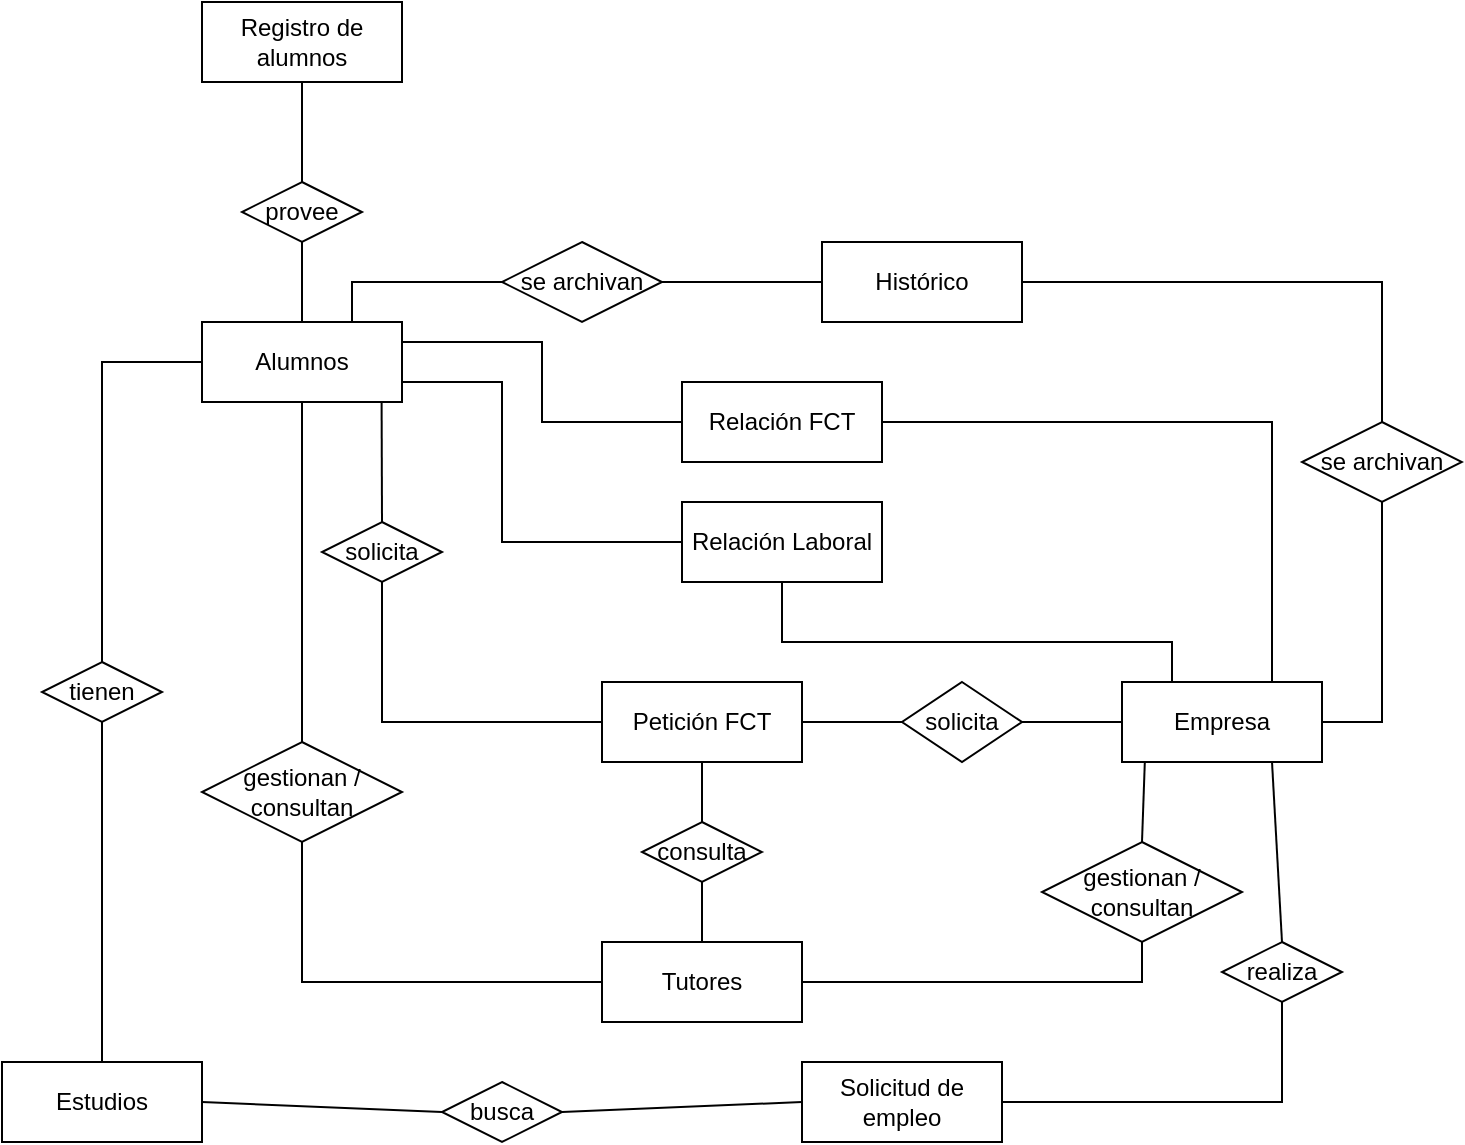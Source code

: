 <mxfile version="22.1.18" type="device">
  <diagram id="R2lEEEUBdFMjLlhIrx00" name="Page-1">
    <mxGraphModel dx="1581" dy="970" grid="1" gridSize="10" guides="0" tooltips="1" connect="1" arrows="1" fold="1" page="1" pageScale="1" pageWidth="291" pageHeight="413" math="0" shadow="0" extFonts="Permanent Marker^https://fonts.googleapis.com/css?family=Permanent+Marker">
      <root>
        <mxCell id="0" />
        <mxCell id="1" parent="0" />
        <mxCell id="6Lz6aEb2j4bTtcunXrUy-1" value="Registro de alumnos" style="whiteSpace=wrap;html=1;align=center;" parent="1" vertex="1">
          <mxGeometry x="50" y="-270" width="100" height="40" as="geometry" />
        </mxCell>
        <mxCell id="6Lz6aEb2j4bTtcunXrUy-2" value="Alumnos" style="whiteSpace=wrap;html=1;align=center;" parent="1" vertex="1">
          <mxGeometry x="50" y="-110" width="100" height="40" as="geometry" />
        </mxCell>
        <mxCell id="6Lz6aEb2j4bTtcunXrUy-3" value="Estudios" style="whiteSpace=wrap;html=1;align=center;" parent="1" vertex="1">
          <mxGeometry x="-50" y="260" width="100" height="40" as="geometry" />
        </mxCell>
        <mxCell id="6Lz6aEb2j4bTtcunXrUy-4" value="Empresa" style="whiteSpace=wrap;html=1;align=center;" parent="1" vertex="1">
          <mxGeometry x="510" y="70" width="100" height="40" as="geometry" />
        </mxCell>
        <mxCell id="6Lz6aEb2j4bTtcunXrUy-6" value="Histórico" style="whiteSpace=wrap;html=1;align=center;" parent="1" vertex="1">
          <mxGeometry x="360" y="-150" width="100" height="40" as="geometry" />
        </mxCell>
        <mxCell id="6Lz6aEb2j4bTtcunXrUy-7" value="provee" style="shape=rhombus;perimeter=rhombusPerimeter;whiteSpace=wrap;html=1;align=center;" parent="1" vertex="1">
          <mxGeometry x="70" y="-180" width="60" height="30" as="geometry" />
        </mxCell>
        <mxCell id="6Lz6aEb2j4bTtcunXrUy-20" value="" style="endArrow=none;html=1;rounded=0;entryX=0.5;entryY=1;entryDx=0;entryDy=0;exitX=0.5;exitY=0;exitDx=0;exitDy=0;" parent="1" source="6Lz6aEb2j4bTtcunXrUy-2" target="6Lz6aEb2j4bTtcunXrUy-7" edge="1">
          <mxGeometry relative="1" as="geometry">
            <mxPoint x="-120" y="90" as="sourcePoint" />
            <mxPoint x="40" y="90" as="targetPoint" />
          </mxGeometry>
        </mxCell>
        <mxCell id="6Lz6aEb2j4bTtcunXrUy-21" value="" style="endArrow=none;html=1;rounded=0;entryX=0.5;entryY=1;entryDx=0;entryDy=0;exitX=0.5;exitY=0;exitDx=0;exitDy=0;" parent="1" source="6Lz6aEb2j4bTtcunXrUy-7" target="6Lz6aEb2j4bTtcunXrUy-1" edge="1">
          <mxGeometry relative="1" as="geometry">
            <mxPoint x="-195" y="-30" as="sourcePoint" />
            <mxPoint x="-35" y="-30" as="targetPoint" />
          </mxGeometry>
        </mxCell>
        <mxCell id="6Lz6aEb2j4bTtcunXrUy-22" value="tienen" style="shape=rhombus;perimeter=rhombusPerimeter;whiteSpace=wrap;html=1;align=center;" parent="1" vertex="1">
          <mxGeometry x="-30" y="60" width="60" height="30" as="geometry" />
        </mxCell>
        <mxCell id="6Lz6aEb2j4bTtcunXrUy-23" value="" style="endArrow=none;html=1;rounded=0;exitX=0.5;exitY=1;exitDx=0;exitDy=0;entryX=0.5;entryY=0;entryDx=0;entryDy=0;" parent="1" source="6Lz6aEb2j4bTtcunXrUy-22" target="6Lz6aEb2j4bTtcunXrUy-3" edge="1">
          <mxGeometry relative="1" as="geometry">
            <mxPoint x="-220" y="220" as="sourcePoint" />
            <mxPoint x="-60" y="220" as="targetPoint" />
          </mxGeometry>
        </mxCell>
        <mxCell id="6Lz6aEb2j4bTtcunXrUy-24" value="" style="endArrow=none;html=1;rounded=0;entryX=0.5;entryY=0;entryDx=0;entryDy=0;exitX=0;exitY=0.5;exitDx=0;exitDy=0;" parent="1" source="6Lz6aEb2j4bTtcunXrUy-2" target="6Lz6aEb2j4bTtcunXrUy-22" edge="1">
          <mxGeometry relative="1" as="geometry">
            <mxPoint x="80" y="-40" as="sourcePoint" />
            <mxPoint x="100" y="150" as="targetPoint" />
            <Array as="points">
              <mxPoint y="-90" />
            </Array>
          </mxGeometry>
        </mxCell>
        <mxCell id="6Lz6aEb2j4bTtcunXrUy-27" value="solicita" style="shape=rhombus;perimeter=rhombusPerimeter;whiteSpace=wrap;html=1;align=center;" parent="1" vertex="1">
          <mxGeometry x="400" y="70" width="60" height="40" as="geometry" />
        </mxCell>
        <mxCell id="6Lz6aEb2j4bTtcunXrUy-30" value="" style="endArrow=none;html=1;rounded=0;exitX=1;exitY=0.5;exitDx=0;exitDy=0;entryX=0.5;entryY=1;entryDx=0;entryDy=0;" parent="1" source="BJOTVDsz-TMSOWQ9wBwJ-4" target="BJOTVDsz-TMSOWQ9wBwJ-5" edge="1">
          <mxGeometry relative="1" as="geometry">
            <mxPoint x="240" y="269.5" as="sourcePoint" />
            <mxPoint x="580" y="220" as="targetPoint" />
            <Array as="points">
              <mxPoint x="590" y="280" />
            </Array>
          </mxGeometry>
        </mxCell>
        <mxCell id="6Lz6aEb2j4bTtcunXrUy-33" value="gestionan / &lt;br&gt;consultan" style="shape=rhombus;perimeter=rhombusPerimeter;whiteSpace=wrap;html=1;align=center;" parent="1" vertex="1">
          <mxGeometry x="470" y="150" width="100" height="50" as="geometry" />
        </mxCell>
        <mxCell id="6Lz6aEb2j4bTtcunXrUy-36" value="se archivan" style="shape=rhombus;perimeter=rhombusPerimeter;whiteSpace=wrap;html=1;align=center;" parent="1" vertex="1">
          <mxGeometry x="600" y="-60" width="80" height="40" as="geometry" />
        </mxCell>
        <mxCell id="6Lz6aEb2j4bTtcunXrUy-38" value="" style="endArrow=none;html=1;rounded=0;exitX=0.5;exitY=0;exitDx=0;exitDy=0;entryX=1;entryY=0.5;entryDx=0;entryDy=0;" parent="1" source="6Lz6aEb2j4bTtcunXrUy-36" target="6Lz6aEb2j4bTtcunXrUy-6" edge="1">
          <mxGeometry relative="1" as="geometry">
            <mxPoint x="360" as="sourcePoint" />
            <mxPoint x="520" as="targetPoint" />
            <Array as="points">
              <mxPoint x="640" y="-130" />
            </Array>
          </mxGeometry>
        </mxCell>
        <mxCell id="6Lz6aEb2j4bTtcunXrUy-42" value="Petición FCT" style="whiteSpace=wrap;html=1;align=center;" parent="1" vertex="1">
          <mxGeometry x="250" y="70" width="100" height="40" as="geometry" />
        </mxCell>
        <mxCell id="6Lz6aEb2j4bTtcunXrUy-43" value="Tutores" style="whiteSpace=wrap;html=1;align=center;" parent="1" vertex="1">
          <mxGeometry x="250" y="200" width="100" height="40" as="geometry" />
        </mxCell>
        <mxCell id="BJOTVDsz-TMSOWQ9wBwJ-4" value="Solicitud de empleo" style="whiteSpace=wrap;html=1;align=center;" parent="1" vertex="1">
          <mxGeometry x="350" y="260" width="100" height="40" as="geometry" />
        </mxCell>
        <mxCell id="BJOTVDsz-TMSOWQ9wBwJ-5" value="realiza" style="shape=rhombus;perimeter=rhombusPerimeter;whiteSpace=wrap;html=1;align=center;" parent="1" vertex="1">
          <mxGeometry x="560" y="200" width="60" height="30" as="geometry" />
        </mxCell>
        <mxCell id="BJOTVDsz-TMSOWQ9wBwJ-7" value="" style="endArrow=none;html=1;rounded=0;entryX=0.75;entryY=1;entryDx=0;entryDy=0;exitX=0.5;exitY=0;exitDx=0;exitDy=0;" parent="1" source="BJOTVDsz-TMSOWQ9wBwJ-5" target="6Lz6aEb2j4bTtcunXrUy-4" edge="1">
          <mxGeometry relative="1" as="geometry">
            <mxPoint x="490" y="140" as="sourcePoint" />
            <mxPoint x="650" y="140" as="targetPoint" />
          </mxGeometry>
        </mxCell>
        <mxCell id="BJOTVDsz-TMSOWQ9wBwJ-8" value="busca" style="shape=rhombus;perimeter=rhombusPerimeter;whiteSpace=wrap;html=1;align=center;" parent="1" vertex="1">
          <mxGeometry x="170" y="270" width="60" height="30" as="geometry" />
        </mxCell>
        <mxCell id="BJOTVDsz-TMSOWQ9wBwJ-9" value="" style="endArrow=none;html=1;rounded=0;exitX=1;exitY=0.5;exitDx=0;exitDy=0;entryX=0;entryY=0.5;entryDx=0;entryDy=0;" parent="1" source="BJOTVDsz-TMSOWQ9wBwJ-8" target="BJOTVDsz-TMSOWQ9wBwJ-4" edge="1">
          <mxGeometry relative="1" as="geometry">
            <mxPoint x="240" y="220" as="sourcePoint" />
            <mxPoint x="400" y="220" as="targetPoint" />
          </mxGeometry>
        </mxCell>
        <mxCell id="BJOTVDsz-TMSOWQ9wBwJ-10" value="" style="endArrow=none;html=1;rounded=0;exitX=1;exitY=0.5;exitDx=0;exitDy=0;entryX=0;entryY=0.5;entryDx=0;entryDy=0;" parent="1" source="6Lz6aEb2j4bTtcunXrUy-3" target="BJOTVDsz-TMSOWQ9wBwJ-8" edge="1">
          <mxGeometry relative="1" as="geometry">
            <mxPoint x="160" y="200" as="sourcePoint" />
            <mxPoint x="320" y="200" as="targetPoint" />
          </mxGeometry>
        </mxCell>
        <mxCell id="BJOTVDsz-TMSOWQ9wBwJ-12" value="se archivan" style="shape=rhombus;perimeter=rhombusPerimeter;whiteSpace=wrap;html=1;align=center;" parent="1" vertex="1">
          <mxGeometry x="200" y="-150" width="80" height="40" as="geometry" />
        </mxCell>
        <mxCell id="BJOTVDsz-TMSOWQ9wBwJ-14" value="" style="endArrow=none;html=1;rounded=0;exitX=1;exitY=0.5;exitDx=0;exitDy=0;entryX=0;entryY=0.5;entryDx=0;entryDy=0;" parent="1" source="BJOTVDsz-TMSOWQ9wBwJ-12" target="6Lz6aEb2j4bTtcunXrUy-6" edge="1">
          <mxGeometry relative="1" as="geometry">
            <mxPoint x="230" y="50" as="sourcePoint" />
            <mxPoint x="390" y="50" as="targetPoint" />
          </mxGeometry>
        </mxCell>
        <mxCell id="BJOTVDsz-TMSOWQ9wBwJ-17" value="" style="endArrow=none;html=1;rounded=0;entryX=0;entryY=0.5;entryDx=0;entryDy=0;exitX=1;exitY=0.5;exitDx=0;exitDy=0;" parent="1" source="6Lz6aEb2j4bTtcunXrUy-27" target="6Lz6aEb2j4bTtcunXrUy-4" edge="1">
          <mxGeometry relative="1" as="geometry">
            <mxPoint x="170" y="-30" as="sourcePoint" />
            <mxPoint x="330" y="-30" as="targetPoint" />
          </mxGeometry>
        </mxCell>
        <mxCell id="BJOTVDsz-TMSOWQ9wBwJ-18" value="" style="endArrow=none;html=1;rounded=0;entryX=0;entryY=0.5;entryDx=0;entryDy=0;exitX=1;exitY=0.5;exitDx=0;exitDy=0;" parent="1" source="6Lz6aEb2j4bTtcunXrUy-42" target="6Lz6aEb2j4bTtcunXrUy-27" edge="1">
          <mxGeometry relative="1" as="geometry">
            <mxPoint x="100" y="-30" as="sourcePoint" />
            <mxPoint x="260" y="-30" as="targetPoint" />
          </mxGeometry>
        </mxCell>
        <mxCell id="BJOTVDsz-TMSOWQ9wBwJ-19" value="solicita" style="shape=rhombus;perimeter=rhombusPerimeter;whiteSpace=wrap;html=1;align=center;" parent="1" vertex="1">
          <mxGeometry x="110" y="-10" width="60" height="30" as="geometry" />
        </mxCell>
        <mxCell id="BJOTVDsz-TMSOWQ9wBwJ-21" value="" style="endArrow=none;html=1;rounded=0;exitX=0.5;exitY=1;exitDx=0;exitDy=0;entryX=0;entryY=0.5;entryDx=0;entryDy=0;" parent="1" source="BJOTVDsz-TMSOWQ9wBwJ-19" target="6Lz6aEb2j4bTtcunXrUy-42" edge="1">
          <mxGeometry relative="1" as="geometry">
            <mxPoint x="100" y="-30" as="sourcePoint" />
            <mxPoint x="260" y="-30" as="targetPoint" />
            <Array as="points">
              <mxPoint x="140" y="90" />
            </Array>
          </mxGeometry>
        </mxCell>
        <mxCell id="BJOTVDsz-TMSOWQ9wBwJ-22" value="" style="endArrow=none;html=1;rounded=0;entryX=0.5;entryY=0;entryDx=0;entryDy=0;exitX=0.5;exitY=1;exitDx=0;exitDy=0;" parent="1" source="BJOTVDsz-TMSOWQ9wBwJ-23" target="6Lz6aEb2j4bTtcunXrUy-43" edge="1">
          <mxGeometry relative="1" as="geometry">
            <mxPoint x="410" y="180" as="sourcePoint" />
            <mxPoint x="340" y="150" as="targetPoint" />
          </mxGeometry>
        </mxCell>
        <mxCell id="BJOTVDsz-TMSOWQ9wBwJ-23" value="consulta" style="shape=rhombus;perimeter=rhombusPerimeter;whiteSpace=wrap;html=1;align=center;" parent="1" vertex="1">
          <mxGeometry x="270" y="140" width="60" height="30" as="geometry" />
        </mxCell>
        <mxCell id="BJOTVDsz-TMSOWQ9wBwJ-24" value="" style="endArrow=none;html=1;rounded=0;entryX=0.5;entryY=0;entryDx=0;entryDy=0;exitX=0.5;exitY=1;exitDx=0;exitDy=0;" parent="1" source="6Lz6aEb2j4bTtcunXrUy-42" target="BJOTVDsz-TMSOWQ9wBwJ-23" edge="1">
          <mxGeometry relative="1" as="geometry">
            <mxPoint x="110" y="-30" as="sourcePoint" />
            <mxPoint x="270" y="-30" as="targetPoint" />
          </mxGeometry>
        </mxCell>
        <mxCell id="uvMHpVlc2OdN53Bl67iu-1" value="gestionan / &lt;br&gt;consultan" style="shape=rhombus;perimeter=rhombusPerimeter;whiteSpace=wrap;html=1;align=center;" vertex="1" parent="1">
          <mxGeometry x="50" y="100" width="100" height="50" as="geometry" />
        </mxCell>
        <mxCell id="uvMHpVlc2OdN53Bl67iu-3" value="" style="endArrow=none;html=1;rounded=0;exitX=0.5;exitY=1;exitDx=0;exitDy=0;entryX=0;entryY=0.5;entryDx=0;entryDy=0;" edge="1" parent="1" source="uvMHpVlc2OdN53Bl67iu-1" target="6Lz6aEb2j4bTtcunXrUy-43">
          <mxGeometry relative="1" as="geometry">
            <mxPoint x="80" y="115" as="sourcePoint" />
            <mxPoint x="200" y="110" as="targetPoint" />
            <Array as="points">
              <mxPoint x="100" y="220" />
            </Array>
          </mxGeometry>
        </mxCell>
        <mxCell id="uvMHpVlc2OdN53Bl67iu-4" value="" style="endArrow=none;html=1;rounded=0;exitX=0.5;exitY=0;exitDx=0;exitDy=0;entryX=0.5;entryY=1;entryDx=0;entryDy=0;" edge="1" parent="1" source="uvMHpVlc2OdN53Bl67iu-1" target="6Lz6aEb2j4bTtcunXrUy-2">
          <mxGeometry relative="1" as="geometry">
            <mxPoint x="80" y="145" as="sourcePoint" />
            <mxPoint x="200" y="140" as="targetPoint" />
          </mxGeometry>
        </mxCell>
        <mxCell id="uvMHpVlc2OdN53Bl67iu-5" value="" style="endArrow=none;html=1;rounded=0;exitX=1;exitY=0.5;exitDx=0;exitDy=0;entryX=0.5;entryY=1;entryDx=0;entryDy=0;" edge="1" parent="1" source="6Lz6aEb2j4bTtcunXrUy-43" target="6Lz6aEb2j4bTtcunXrUy-33">
          <mxGeometry relative="1" as="geometry">
            <mxPoint x="260" y="315" as="sourcePoint" />
            <mxPoint x="380" y="310" as="targetPoint" />
            <Array as="points">
              <mxPoint x="520" y="220" />
            </Array>
          </mxGeometry>
        </mxCell>
        <mxCell id="uvMHpVlc2OdN53Bl67iu-9" value="" style="endArrow=none;html=1;rounded=0;entryX=0.5;entryY=0;entryDx=0;entryDy=0;exitX=0.114;exitY=1.01;exitDx=0;exitDy=0;exitPerimeter=0;" edge="1" parent="1" source="6Lz6aEb2j4bTtcunXrUy-4" target="6Lz6aEb2j4bTtcunXrUy-33">
          <mxGeometry relative="1" as="geometry">
            <mxPoint x="440" y="110" as="sourcePoint" />
            <mxPoint x="520" y="110" as="targetPoint" />
          </mxGeometry>
        </mxCell>
        <mxCell id="uvMHpVlc2OdN53Bl67iu-10" value="" style="endArrow=none;html=1;rounded=0;entryX=0;entryY=0.5;entryDx=0;entryDy=0;exitX=0.75;exitY=0;exitDx=0;exitDy=0;" edge="1" parent="1" source="6Lz6aEb2j4bTtcunXrUy-2" target="BJOTVDsz-TMSOWQ9wBwJ-12">
          <mxGeometry relative="1" as="geometry">
            <mxPoint x="110" y="-100" as="sourcePoint" />
            <mxPoint x="110" y="-140" as="targetPoint" />
            <Array as="points">
              <mxPoint x="125" y="-130" />
            </Array>
          </mxGeometry>
        </mxCell>
        <mxCell id="uvMHpVlc2OdN53Bl67iu-11" value="" style="endArrow=none;html=1;rounded=0;entryX=0.5;entryY=1;entryDx=0;entryDy=0;exitX=1;exitY=0.5;exitDx=0;exitDy=0;" edge="1" parent="1" source="6Lz6aEb2j4bTtcunXrUy-4" target="6Lz6aEb2j4bTtcunXrUy-36">
          <mxGeometry relative="1" as="geometry">
            <mxPoint x="560" y="60" as="sourcePoint" />
            <mxPoint x="520" y="110" as="targetPoint" />
            <Array as="points">
              <mxPoint x="640" y="90" />
            </Array>
          </mxGeometry>
        </mxCell>
        <mxCell id="uvMHpVlc2OdN53Bl67iu-12" value="Relación FCT" style="whiteSpace=wrap;html=1;align=center;" vertex="1" parent="1">
          <mxGeometry x="290" y="-80" width="100" height="40" as="geometry" />
        </mxCell>
        <mxCell id="uvMHpVlc2OdN53Bl67iu-13" value="Relación Laboral" style="whiteSpace=wrap;html=1;align=center;" vertex="1" parent="1">
          <mxGeometry x="290" y="-20" width="100" height="40" as="geometry" />
        </mxCell>
        <mxCell id="uvMHpVlc2OdN53Bl67iu-14" value="" style="endArrow=none;html=1;rounded=0;entryX=0.5;entryY=0;entryDx=0;entryDy=0;exitX=0.898;exitY=1.01;exitDx=0;exitDy=0;exitPerimeter=0;" edge="1" parent="1" source="6Lz6aEb2j4bTtcunXrUy-2" target="BJOTVDsz-TMSOWQ9wBwJ-19">
          <mxGeometry relative="1" as="geometry">
            <mxPoint x="160" y="-90" as="sourcePoint" />
            <mxPoint x="250" y="-90" as="targetPoint" />
          </mxGeometry>
        </mxCell>
        <mxCell id="uvMHpVlc2OdN53Bl67iu-17" value="" style="endArrow=none;html=1;rounded=0;entryX=0.5;entryY=1;entryDx=0;entryDy=0;exitX=0.25;exitY=0;exitDx=0;exitDy=0;" edge="1" parent="1" source="6Lz6aEb2j4bTtcunXrUy-4" target="uvMHpVlc2OdN53Bl67iu-13">
          <mxGeometry relative="1" as="geometry">
            <mxPoint x="570" y="80" as="sourcePoint" />
            <mxPoint x="570" y="10" as="targetPoint" />
            <Array as="points">
              <mxPoint x="535" y="50" />
              <mxPoint x="340" y="50" />
            </Array>
          </mxGeometry>
        </mxCell>
        <mxCell id="uvMHpVlc2OdN53Bl67iu-18" value="" style="endArrow=none;html=1;rounded=0;exitX=1;exitY=0.5;exitDx=0;exitDy=0;entryX=0.75;entryY=0;entryDx=0;entryDy=0;" edge="1" parent="1" source="uvMHpVlc2OdN53Bl67iu-12" target="6Lz6aEb2j4bTtcunXrUy-4">
          <mxGeometry relative="1" as="geometry">
            <mxPoint x="410" y="-60" as="sourcePoint" />
            <mxPoint x="490" y="-60" as="targetPoint" />
            <Array as="points">
              <mxPoint x="585" y="-60" />
            </Array>
          </mxGeometry>
        </mxCell>
        <mxCell id="uvMHpVlc2OdN53Bl67iu-20" value="" style="endArrow=none;html=1;rounded=0;entryX=0;entryY=0.5;entryDx=0;entryDy=0;exitX=1;exitY=0.25;exitDx=0;exitDy=0;" edge="1" parent="1" source="6Lz6aEb2j4bTtcunXrUy-2" target="uvMHpVlc2OdN53Bl67iu-12">
          <mxGeometry relative="1" as="geometry">
            <mxPoint x="150" y="-60" as="sourcePoint" />
            <mxPoint x="150" as="targetPoint" />
            <Array as="points">
              <mxPoint x="220" y="-100" />
              <mxPoint x="220" y="-60" />
            </Array>
          </mxGeometry>
        </mxCell>
        <mxCell id="uvMHpVlc2OdN53Bl67iu-21" value="" style="endArrow=none;html=1;rounded=0;entryX=0;entryY=0.5;entryDx=0;entryDy=0;exitX=1;exitY=0.75;exitDx=0;exitDy=0;" edge="1" parent="1" source="6Lz6aEb2j4bTtcunXrUy-2" target="uvMHpVlc2OdN53Bl67iu-13">
          <mxGeometry relative="1" as="geometry">
            <mxPoint x="110" y="-100" as="sourcePoint" />
            <mxPoint x="110" y="-140" as="targetPoint" />
            <Array as="points">
              <mxPoint x="200" y="-80" />
              <mxPoint x="200" />
            </Array>
          </mxGeometry>
        </mxCell>
      </root>
    </mxGraphModel>
  </diagram>
</mxfile>
